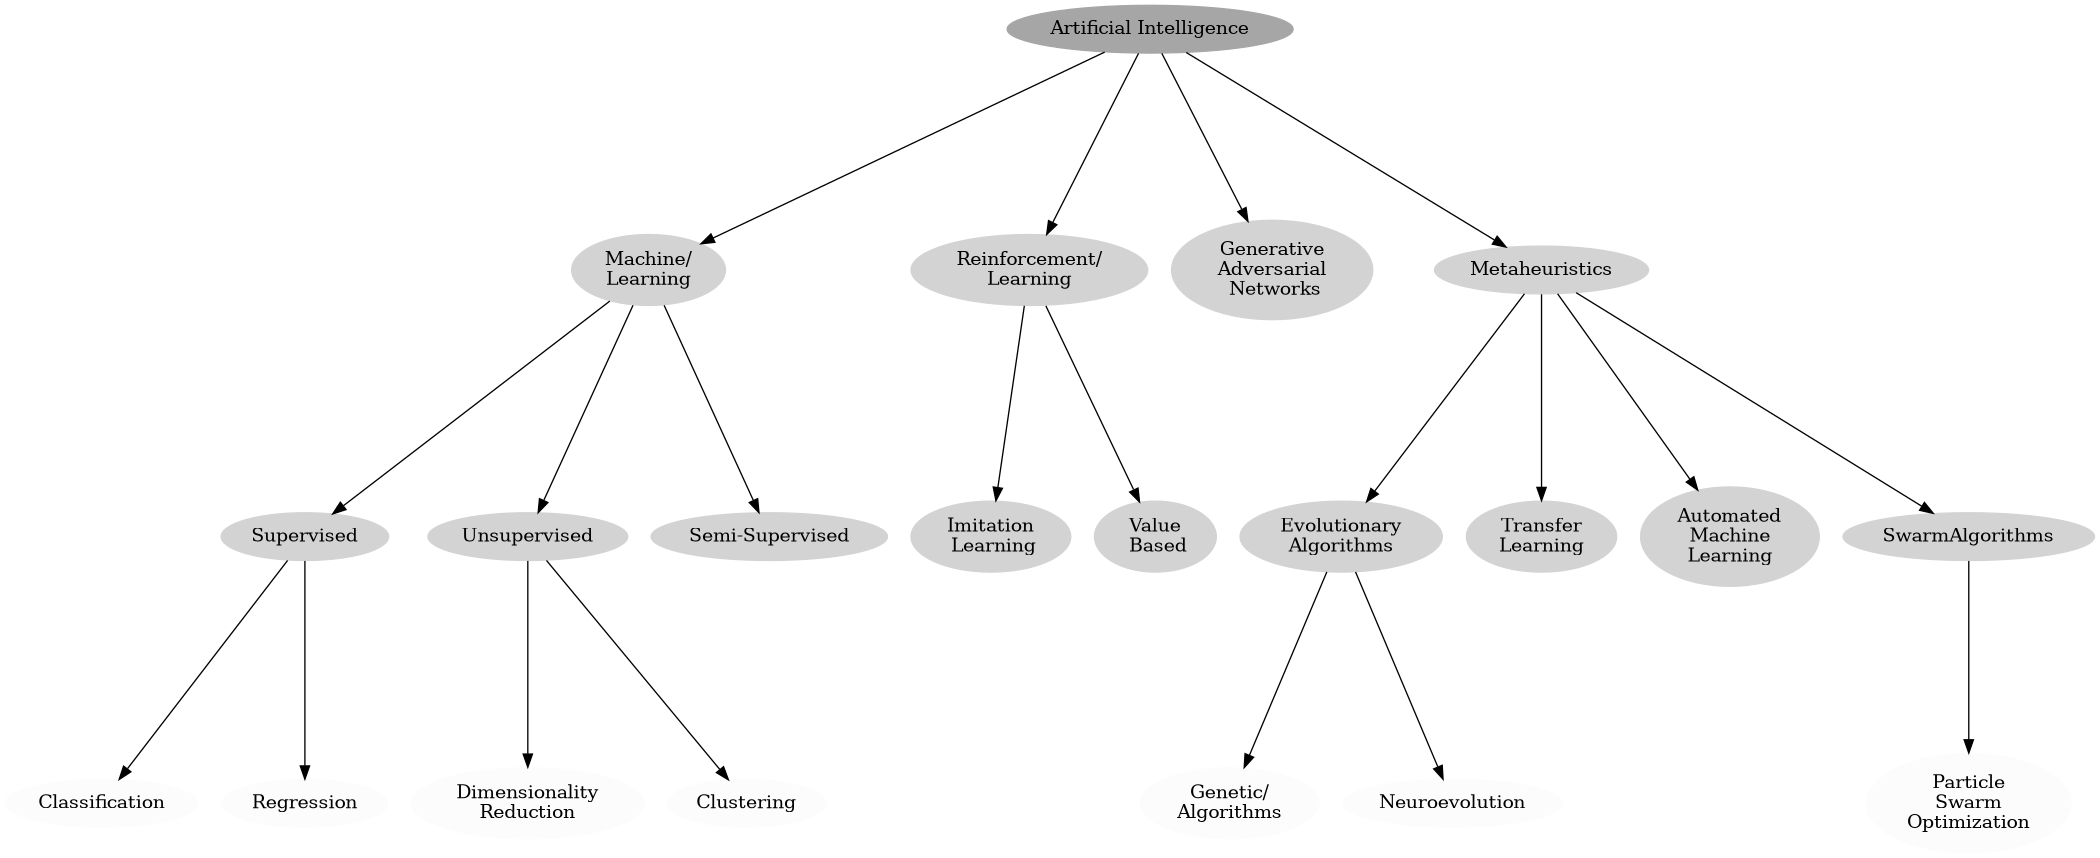 digraph G {
 //twopi -Tpng taxonomy.dot -o taxonomy.png
 size="14,18";
 ranksep="1.75";
 node [style=filled color=gray65];
 ArtificialIntelligence [label="Artificial Intelligence"];
 node [style=filled color=lightgray];
 MachineLearning [label="Machine\/\nLearning"];
 ReinforcementLearning [label="Reinforcement\/\nLearning"];
 ArtificialIntelligence -> GAN;
 ArtificialIntelligence -> ReinforcementLearning;
 ArtificialIntelligence -> Metaheuristics;
 ArtificialIntelligence -> MachineLearning;
 EvolutionaryAlgorithms [label="Swarm\/\nAlgorithms"];
 EvolutionaryAlgorithms [label="Evolutionary\nAlgorithms"];
 TransferLearning [label="Transfer\nLearning"];
 AutomatedML [label="Automated\nMachine\nLearning"];
 GAN [label="Generative\n Adversarial \n Networks"];
 Metaheuristics -> SwarmAlgorithms;
 Metaheuristics -> EvolutionaryAlgorithms;
 Metaheuristics -> TransferLearning;
 Metaheuristics -> AutomatedML;
 //GAN -> Semisupervised;
 //GAN -> Supervised;
 //GAN -> Unsupervised;
 Supervised [label="Supervised"];
 Unsupervised [label="Unsupervised"];
 Semisupervised [label="Semi-Supervised"];
 ImitationLearning [label="Imitation\n Learning"];
 ValueBased [label="Value\n Based"];
 MachineLearning -> Supervised;
 MachineLearning -> Unsupervised;
 MachineLearning -> Semisupervised;
 ReinforcementLearning -> ImitationLearning;
 ReinforcementLearning -> ValueBased;
 node [style=filled color=gray99];
 GeneticAlgorithms [label="Genetic\/\nAlgorithms"]
 ParticleSwarm [label="Particle\nSwarm\nOptimization"]
 DimensionalityReduction [label="Dimensionality\nReduction"]
 EvolutionaryAlgorithms -> GeneticAlgorithms;
 EvolutionaryAlgorithms -> Neuroevolution;
 SwarmAlgorithms -> ParticleSwarm;
 Supervised -> Classification;
 Supervised -> Regression;
 Unsupervised -> Clustering;
 Unsupervised -> DimensionalityReduction;
}
